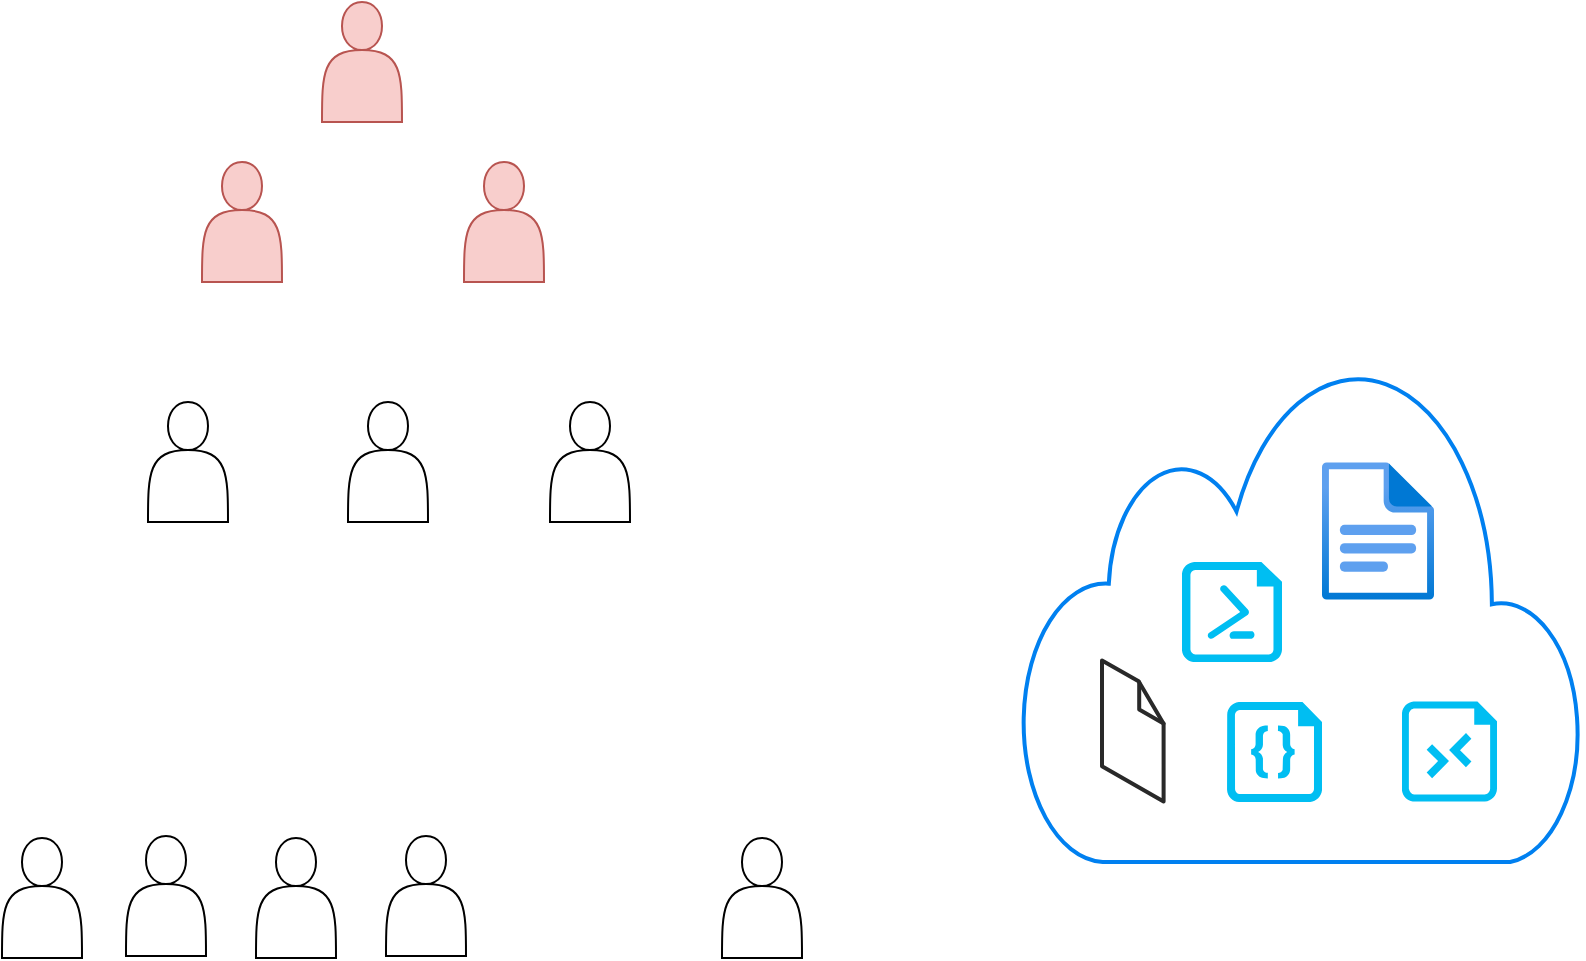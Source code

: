 <mxfile version="24.7.5">
  <diagram name="Page-1" id="vheIxhHiMoazD97xnEGs">
    <mxGraphModel dx="1434" dy="827" grid="1" gridSize="10" guides="1" tooltips="1" connect="1" arrows="1" fold="1" page="1" pageScale="1" pageWidth="827" pageHeight="1169" math="0" shadow="0">
      <root>
        <mxCell id="0" />
        <mxCell id="1" parent="0" />
        <mxCell id="h5dt25u9Qxzl1WXChBWv-2" value="" style="shape=actor;whiteSpace=wrap;html=1;fillColor=#f8cecc;strokeColor=#b85450;" vertex="1" parent="1">
          <mxGeometry x="180" y="40" width="40" height="60" as="geometry" />
        </mxCell>
        <mxCell id="h5dt25u9Qxzl1WXChBWv-3" value="" style="shape=actor;whiteSpace=wrap;html=1;" vertex="1" parent="1">
          <mxGeometry x="294" y="240" width="40" height="60" as="geometry" />
        </mxCell>
        <mxCell id="h5dt25u9Qxzl1WXChBWv-4" value="" style="shape=actor;whiteSpace=wrap;html=1;" vertex="1" parent="1">
          <mxGeometry x="93" y="240" width="40" height="60" as="geometry" />
        </mxCell>
        <mxCell id="h5dt25u9Qxzl1WXChBWv-5" value="" style="shape=actor;whiteSpace=wrap;html=1;" vertex="1" parent="1">
          <mxGeometry x="193" y="240" width="40" height="60" as="geometry" />
        </mxCell>
        <mxCell id="h5dt25u9Qxzl1WXChBWv-6" value="" style="html=1;verticalLabelPosition=bottom;align=center;labelBackgroundColor=#ffffff;verticalAlign=top;strokeWidth=2;strokeColor=#0080F0;shadow=0;dashed=0;shape=mxgraph.ios7.icons.cloud;" vertex="1" parent="1">
          <mxGeometry x="530" y="220" width="280" height="250" as="geometry" />
        </mxCell>
        <mxCell id="h5dt25u9Qxzl1WXChBWv-7" value="" style="verticalLabelPosition=bottom;html=1;verticalAlign=top;strokeWidth=1;align=center;outlineConnect=0;dashed=0;outlineConnect=0;shape=mxgraph.aws3d.file;aspect=fixed;strokeColor=#292929;" vertex="1" parent="1">
          <mxGeometry x="570" y="369.2" width="30.8" height="70.6" as="geometry" />
        </mxCell>
        <mxCell id="h5dt25u9Qxzl1WXChBWv-8" value="" style="verticalLabelPosition=bottom;html=1;verticalAlign=top;align=center;strokeColor=none;fillColor=#00BEF2;shape=mxgraph.azure.code_file;pointerEvents=1;" vertex="1" parent="1">
          <mxGeometry x="632.5" y="390" width="47.5" height="50" as="geometry" />
        </mxCell>
        <mxCell id="h5dt25u9Qxzl1WXChBWv-9" value="" style="verticalLabelPosition=bottom;html=1;verticalAlign=top;align=center;strokeColor=none;fillColor=#00BEF2;shape=mxgraph.azure.powershell_file;pointerEvents=1;" vertex="1" parent="1">
          <mxGeometry x="610" y="320" width="50" height="50" as="geometry" />
        </mxCell>
        <mxCell id="h5dt25u9Qxzl1WXChBWv-11" value="" style="image;aspect=fixed;html=1;points=[];align=center;fontSize=12;image=img/lib/azure2/general/File.svg;" vertex="1" parent="1">
          <mxGeometry x="680" y="270" width="56.0" height="69" as="geometry" />
        </mxCell>
        <mxCell id="h5dt25u9Qxzl1WXChBWv-13" value="" style="verticalLabelPosition=bottom;html=1;verticalAlign=top;align=center;strokeColor=none;fillColor=#00BEF2;shape=mxgraph.azure.rdp_remoting_file;pointerEvents=1;" vertex="1" parent="1">
          <mxGeometry x="720" y="389.8" width="47.5" height="50" as="geometry" />
        </mxCell>
        <mxCell id="h5dt25u9Qxzl1WXChBWv-14" value="" style="shape=actor;whiteSpace=wrap;html=1;" vertex="1" parent="1">
          <mxGeometry x="20" y="458" width="40" height="60" as="geometry" />
        </mxCell>
        <mxCell id="h5dt25u9Qxzl1WXChBWv-15" value="" style="shape=actor;whiteSpace=wrap;html=1;" vertex="1" parent="1">
          <mxGeometry x="147" y="458" width="40" height="60" as="geometry" />
        </mxCell>
        <mxCell id="h5dt25u9Qxzl1WXChBWv-16" value="" style="shape=actor;whiteSpace=wrap;html=1;" vertex="1" parent="1">
          <mxGeometry x="212" y="457" width="40" height="60" as="geometry" />
        </mxCell>
        <mxCell id="h5dt25u9Qxzl1WXChBWv-17" value="" style="shape=actor;whiteSpace=wrap;html=1;" vertex="1" parent="1">
          <mxGeometry x="380" y="458" width="40" height="60" as="geometry" />
        </mxCell>
        <mxCell id="h5dt25u9Qxzl1WXChBWv-18" value="" style="shape=actor;whiteSpace=wrap;html=1;fillColor=#f8cecc;strokeColor=#b85450;" vertex="1" parent="1">
          <mxGeometry x="251" y="120" width="40" height="60" as="geometry" />
        </mxCell>
        <mxCell id="h5dt25u9Qxzl1WXChBWv-19" value="" style="shape=actor;whiteSpace=wrap;html=1;fillColor=#f8cecc;strokeColor=#b85450;" vertex="1" parent="1">
          <mxGeometry x="120" y="120" width="40" height="60" as="geometry" />
        </mxCell>
        <mxCell id="h5dt25u9Qxzl1WXChBWv-21" value="" style="shape=actor;whiteSpace=wrap;html=1;" vertex="1" parent="1">
          <mxGeometry x="82" y="457" width="40" height="60" as="geometry" />
        </mxCell>
      </root>
    </mxGraphModel>
  </diagram>
</mxfile>
